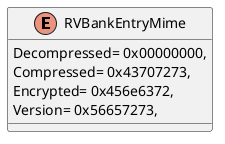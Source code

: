 @startuml
enum RVBankEntryMime {
    Decompressed= 0x00000000,
    Compressed= 0x43707273,
    Encrypted= 0x456e6372,
    Version= 0x56657273,
}
@enduml
